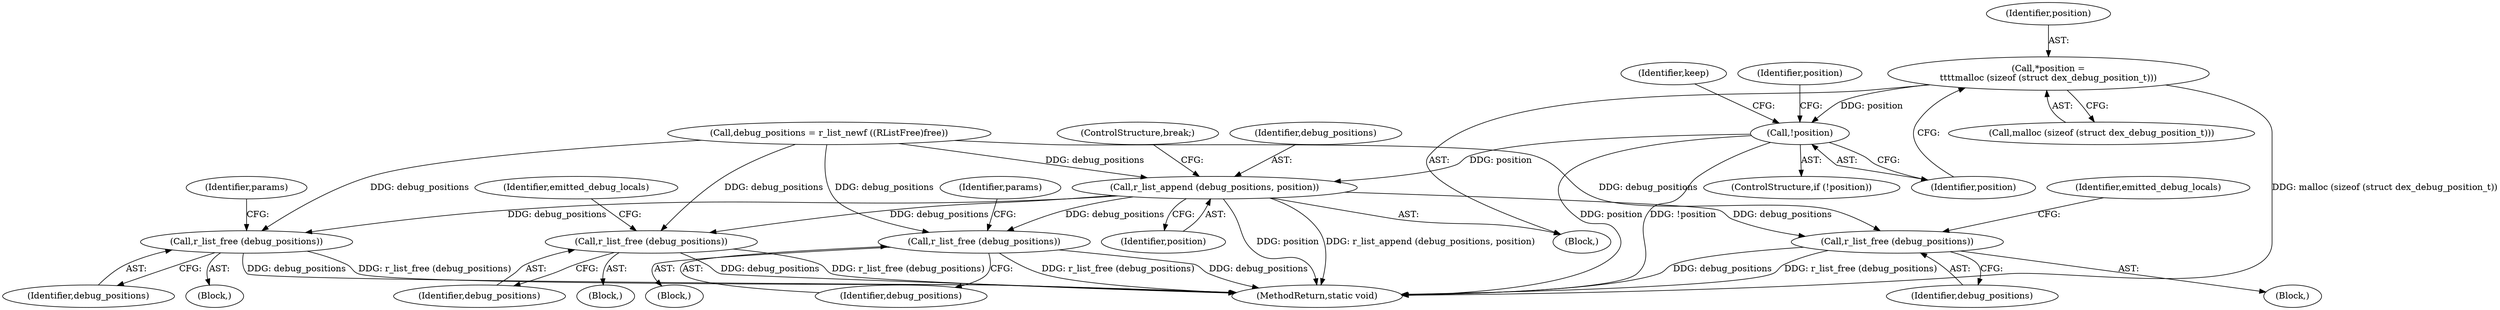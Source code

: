 digraph "0_radare2_ad55822430a03fe075221b543efb434567e9e431@API" {
"1000959" [label="(Call,*position =\n\t\t\t\tmalloc (sizeof (struct dex_debug_position_t)))"];
"1000965" [label="(Call,!position)"];
"1000987" [label="(Call,r_list_append (debug_positions, position))"];
"1000491" [label="(Call,r_list_free (debug_positions))"];
"1000667" [label="(Call,r_list_free (debug_positions))"];
"1001043" [label="(Call,r_list_free (debug_positions))"];
"1001181" [label="(Call,r_list_free (debug_positions))"];
"1000960" [label="(Identifier,position)"];
"1000987" [label="(Call,r_list_append (debug_positions, position))"];
"1000969" [label="(Identifier,keep)"];
"1000964" [label="(ControlStructure,if (!position))"];
"1000670" [label="(Identifier,params)"];
"1001044" [label="(Identifier,debug_positions)"];
"1000667" [label="(Call,r_list_free (debug_positions))"];
"1000210" [label="(Call,debug_positions = r_list_newf ((RListFree)free))"];
"1000966" [label="(Identifier,position)"];
"1001182" [label="(Identifier,debug_positions)"];
"1000668" [label="(Identifier,debug_positions)"];
"1001046" [label="(Identifier,emitted_debug_locals)"];
"1001184" [label="(Identifier,emitted_debug_locals)"];
"1000974" [label="(Identifier,position)"];
"1000961" [label="(Call,malloc (sizeof (struct dex_debug_position_t)))"];
"1001042" [label="(Block,)"];
"1000491" [label="(Call,r_list_free (debug_positions))"];
"1000490" [label="(Block,)"];
"1001187" [label="(MethodReturn,static void)"];
"1000990" [label="(ControlStructure,break;)"];
"1001043" [label="(Call,r_list_free (debug_positions))"];
"1001181" [label="(Call,r_list_free (debug_positions))"];
"1000494" [label="(Identifier,params)"];
"1000666" [label="(Block,)"];
"1000123" [label="(Block,)"];
"1000965" [label="(Call,!position)"];
"1000938" [label="(Block,)"];
"1000959" [label="(Call,*position =\n\t\t\t\tmalloc (sizeof (struct dex_debug_position_t)))"];
"1000492" [label="(Identifier,debug_positions)"];
"1000988" [label="(Identifier,debug_positions)"];
"1000989" [label="(Identifier,position)"];
"1000959" -> "1000938"  [label="AST: "];
"1000959" -> "1000961"  [label="CFG: "];
"1000960" -> "1000959"  [label="AST: "];
"1000961" -> "1000959"  [label="AST: "];
"1000966" -> "1000959"  [label="CFG: "];
"1000959" -> "1001187"  [label="DDG: malloc (sizeof (struct dex_debug_position_t))"];
"1000959" -> "1000965"  [label="DDG: position"];
"1000965" -> "1000964"  [label="AST: "];
"1000965" -> "1000966"  [label="CFG: "];
"1000966" -> "1000965"  [label="AST: "];
"1000969" -> "1000965"  [label="CFG: "];
"1000974" -> "1000965"  [label="CFG: "];
"1000965" -> "1001187"  [label="DDG: !position"];
"1000965" -> "1001187"  [label="DDG: position"];
"1000965" -> "1000987"  [label="DDG: position"];
"1000987" -> "1000938"  [label="AST: "];
"1000987" -> "1000989"  [label="CFG: "];
"1000988" -> "1000987"  [label="AST: "];
"1000989" -> "1000987"  [label="AST: "];
"1000990" -> "1000987"  [label="CFG: "];
"1000987" -> "1001187"  [label="DDG: position"];
"1000987" -> "1001187"  [label="DDG: r_list_append (debug_positions, position)"];
"1000987" -> "1000491"  [label="DDG: debug_positions"];
"1000987" -> "1000667"  [label="DDG: debug_positions"];
"1000210" -> "1000987"  [label="DDG: debug_positions"];
"1000987" -> "1001043"  [label="DDG: debug_positions"];
"1000987" -> "1001181"  [label="DDG: debug_positions"];
"1000491" -> "1000490"  [label="AST: "];
"1000491" -> "1000492"  [label="CFG: "];
"1000492" -> "1000491"  [label="AST: "];
"1000494" -> "1000491"  [label="CFG: "];
"1000491" -> "1001187"  [label="DDG: r_list_free (debug_positions)"];
"1000491" -> "1001187"  [label="DDG: debug_positions"];
"1000210" -> "1000491"  [label="DDG: debug_positions"];
"1000667" -> "1000666"  [label="AST: "];
"1000667" -> "1000668"  [label="CFG: "];
"1000668" -> "1000667"  [label="AST: "];
"1000670" -> "1000667"  [label="CFG: "];
"1000667" -> "1001187"  [label="DDG: debug_positions"];
"1000667" -> "1001187"  [label="DDG: r_list_free (debug_positions)"];
"1000210" -> "1000667"  [label="DDG: debug_positions"];
"1001043" -> "1001042"  [label="AST: "];
"1001043" -> "1001044"  [label="CFG: "];
"1001044" -> "1001043"  [label="AST: "];
"1001046" -> "1001043"  [label="CFG: "];
"1001043" -> "1001187"  [label="DDG: debug_positions"];
"1001043" -> "1001187"  [label="DDG: r_list_free (debug_positions)"];
"1000210" -> "1001043"  [label="DDG: debug_positions"];
"1001181" -> "1000123"  [label="AST: "];
"1001181" -> "1001182"  [label="CFG: "];
"1001182" -> "1001181"  [label="AST: "];
"1001184" -> "1001181"  [label="CFG: "];
"1001181" -> "1001187"  [label="DDG: debug_positions"];
"1001181" -> "1001187"  [label="DDG: r_list_free (debug_positions)"];
"1000210" -> "1001181"  [label="DDG: debug_positions"];
}
